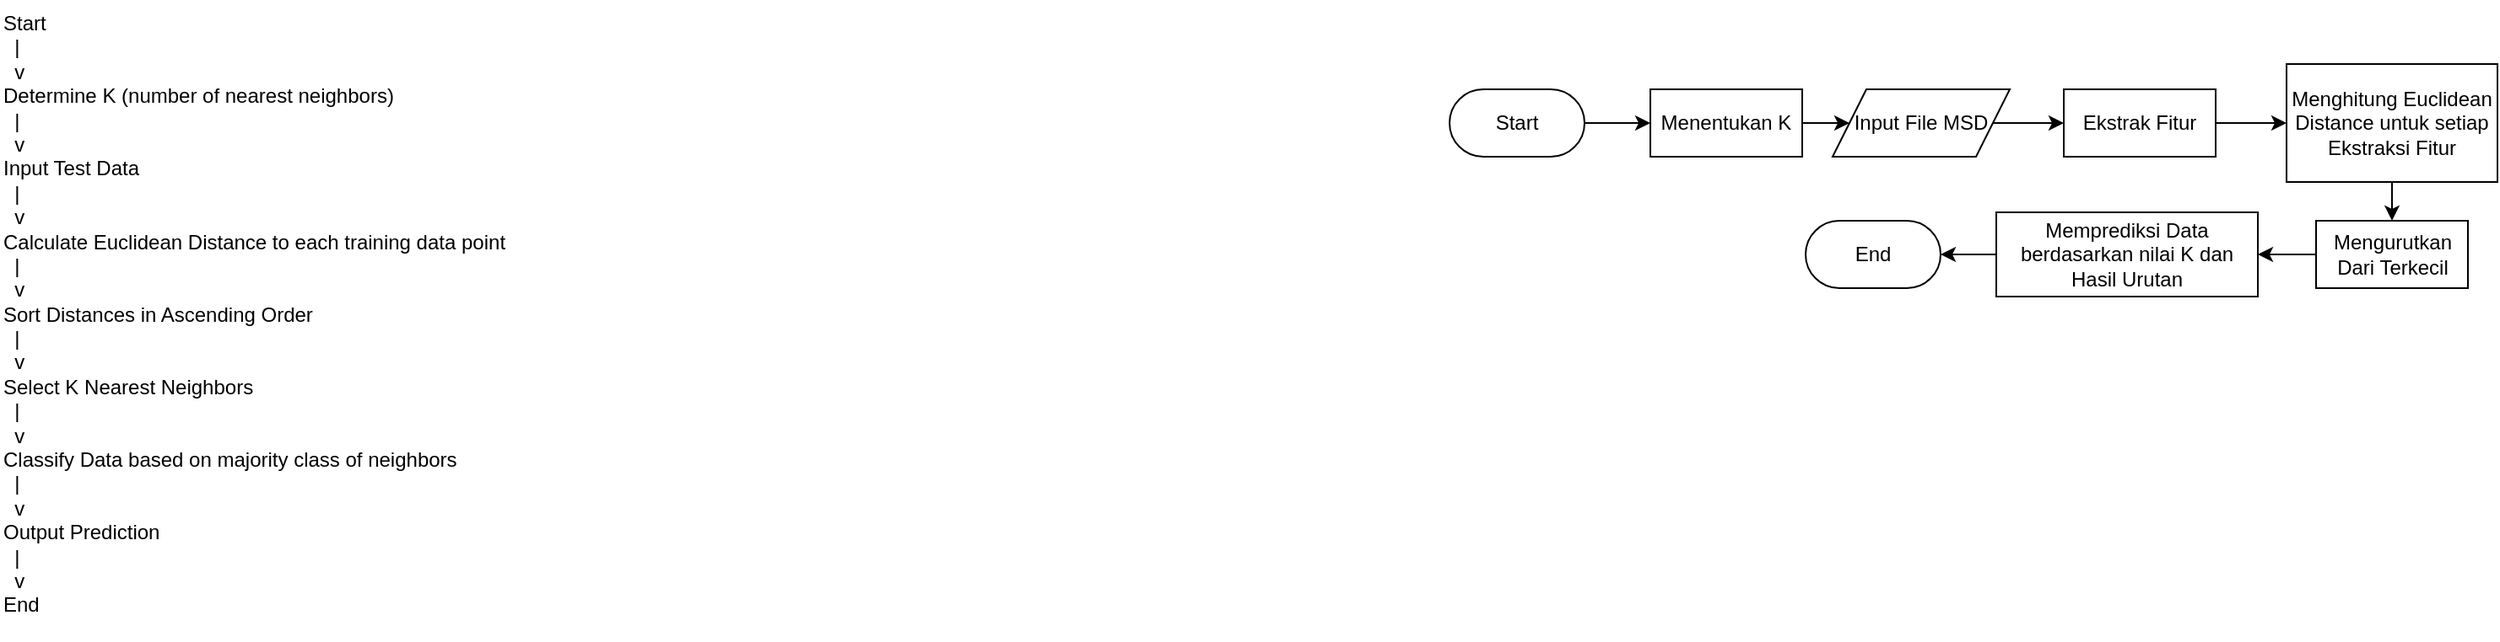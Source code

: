 <mxfile version="24.6.4" type="device">
  <diagram id="UvZDlFE-ZOhQ-QNKjoIz" name="Page-1">
    <mxGraphModel dx="934" dy="525" grid="0" gridSize="10" guides="1" tooltips="1" connect="1" arrows="1" fold="1" page="1" pageScale="1" pageWidth="850" pageHeight="1100" math="0" shadow="0">
      <root>
        <mxCell id="0" />
        <mxCell id="1" parent="0" />
        <mxCell id="B7uuG19sNvXdfTLv7ygJ-1" value="Start&#xa;  |&#xa;  v&#xa;Determine K (number of nearest neighbors)&#xa;  |&#xa;  v&#xa;Input Test Data&#xa;  |&#xa;  v&#xa;Calculate Euclidean Distance to each training data point&#xa;  |&#xa;  v&#xa;Sort Distances in Ascending Order&#xa;  |&#xa;  v&#xa;Select K Nearest Neighbors&#xa;  |&#xa;  v&#xa;Classify Data based on majority class of neighbors&#xa;  |&#xa;  v&#xa;Output Prediction&#xa;  |&#xa;  v&#xa;End" style="text;whiteSpace=wrap;" parent="1" vertex="1">
          <mxGeometry x="30" y="80" width="330" height="380" as="geometry" />
        </mxCell>
        <mxCell id="UBxSShQqIdIL1vc1phmC-1" value="" style="edgeStyle=orthogonalEdgeStyle;rounded=0;orthogonalLoop=1;jettySize=auto;html=1;" edge="1" parent="1" source="B7uuG19sNvXdfTLv7ygJ-2" target="B7uuG19sNvXdfTLv7ygJ-3">
          <mxGeometry relative="1" as="geometry" />
        </mxCell>
        <mxCell id="B7uuG19sNvXdfTLv7ygJ-2" value="Start" style="html=1;dashed=0;whiteSpace=wrap;shape=mxgraph.dfd.start" parent="1" vertex="1">
          <mxGeometry x="889" y="133" width="80" height="40" as="geometry" />
        </mxCell>
        <mxCell id="UBxSShQqIdIL1vc1phmC-2" value="" style="edgeStyle=orthogonalEdgeStyle;rounded=0;orthogonalLoop=1;jettySize=auto;html=1;" edge="1" parent="1" source="B7uuG19sNvXdfTLv7ygJ-3" target="B7uuG19sNvXdfTLv7ygJ-4">
          <mxGeometry relative="1" as="geometry" />
        </mxCell>
        <mxCell id="B7uuG19sNvXdfTLv7ygJ-3" value="Menentukan K" style="rounded=0;whiteSpace=wrap;html=1;" parent="1" vertex="1">
          <mxGeometry x="1008" y="133" width="90" height="40" as="geometry" />
        </mxCell>
        <mxCell id="UBxSShQqIdIL1vc1phmC-3" value="" style="edgeStyle=orthogonalEdgeStyle;rounded=0;orthogonalLoop=1;jettySize=auto;html=1;" edge="1" parent="1" source="B7uuG19sNvXdfTLv7ygJ-4" target="B7uuG19sNvXdfTLv7ygJ-5">
          <mxGeometry relative="1" as="geometry" />
        </mxCell>
        <mxCell id="B7uuG19sNvXdfTLv7ygJ-4" value="Input File MSD" style="shape=parallelogram;perimeter=parallelogramPerimeter;whiteSpace=wrap;html=1;fixedSize=1;" parent="1" vertex="1">
          <mxGeometry x="1116" y="133" width="105" height="40" as="geometry" />
        </mxCell>
        <mxCell id="UBxSShQqIdIL1vc1phmC-4" value="" style="edgeStyle=orthogonalEdgeStyle;rounded=0;orthogonalLoop=1;jettySize=auto;html=1;" edge="1" parent="1" source="B7uuG19sNvXdfTLv7ygJ-5" target="B7uuG19sNvXdfTLv7ygJ-6">
          <mxGeometry relative="1" as="geometry" />
        </mxCell>
        <mxCell id="B7uuG19sNvXdfTLv7ygJ-5" value="Ekstrak Fitur" style="rounded=0;whiteSpace=wrap;html=1;" parent="1" vertex="1">
          <mxGeometry x="1253" y="133" width="90" height="40" as="geometry" />
        </mxCell>
        <mxCell id="UBxSShQqIdIL1vc1phmC-5" value="" style="edgeStyle=orthogonalEdgeStyle;rounded=0;orthogonalLoop=1;jettySize=auto;html=1;" edge="1" parent="1" source="B7uuG19sNvXdfTLv7ygJ-6" target="B7uuG19sNvXdfTLv7ygJ-7">
          <mxGeometry relative="1" as="geometry" />
        </mxCell>
        <mxCell id="B7uuG19sNvXdfTLv7ygJ-6" value="Menghitung Euclidean Distance untuk setiap Ekstraksi Fitur" style="rounded=0;whiteSpace=wrap;html=1;" parent="1" vertex="1">
          <mxGeometry x="1385" y="118" width="125" height="70" as="geometry" />
        </mxCell>
        <mxCell id="UBxSShQqIdIL1vc1phmC-6" value="" style="edgeStyle=orthogonalEdgeStyle;rounded=0;orthogonalLoop=1;jettySize=auto;html=1;" edge="1" parent="1" source="B7uuG19sNvXdfTLv7ygJ-7" target="B7uuG19sNvXdfTLv7ygJ-14">
          <mxGeometry relative="1" as="geometry" />
        </mxCell>
        <mxCell id="B7uuG19sNvXdfTLv7ygJ-7" value="Mengurutkan Dari Terkecil" style="rounded=0;whiteSpace=wrap;html=1;" parent="1" vertex="1">
          <mxGeometry x="1402.5" y="211" width="90" height="40" as="geometry" />
        </mxCell>
        <mxCell id="UBxSShQqIdIL1vc1phmC-7" value="" style="edgeStyle=orthogonalEdgeStyle;rounded=0;orthogonalLoop=1;jettySize=auto;html=1;" edge="1" parent="1" source="B7uuG19sNvXdfTLv7ygJ-14" target="B7uuG19sNvXdfTLv7ygJ-16">
          <mxGeometry relative="1" as="geometry" />
        </mxCell>
        <mxCell id="B7uuG19sNvXdfTLv7ygJ-14" value="Memprediksi Data berdasarkan nilai K dan Hasil Urutan" style="rounded=0;whiteSpace=wrap;html=1;" parent="1" vertex="1">
          <mxGeometry x="1213" y="206" width="155" height="50" as="geometry" />
        </mxCell>
        <mxCell id="B7uuG19sNvXdfTLv7ygJ-16" value="End" style="html=1;dashed=0;whiteSpace=wrap;shape=mxgraph.dfd.start" parent="1" vertex="1">
          <mxGeometry x="1100" y="211" width="80" height="40" as="geometry" />
        </mxCell>
      </root>
    </mxGraphModel>
  </diagram>
</mxfile>
